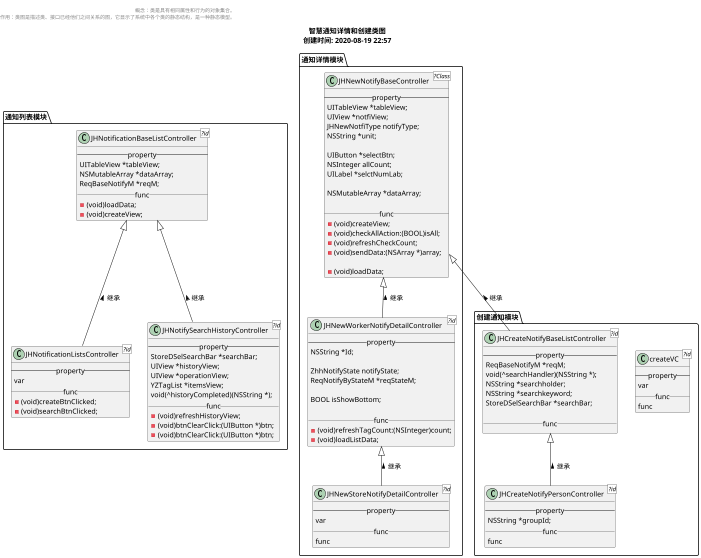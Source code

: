 @startuml
scale 0.5
page 1x1
title
        智慧通知详情和创建类图
        创建时间: 2020-08-19 22:57
        endtitle
        left header

                概念：类是具有相同属性和行为的对象集合。
                作用：类图是描述类、接口已经他们之间关系的图，它显示了系统中各个类的静态结构，是一种静态模型。
        endheader

        'type:package，node，folder，frame，cloud，database
        folder "通知列表模块" as list{
                class "JHNotificationBaseListController" as listbase <?id> {
                        -- property --
                        UITableView *tableView;
                        NSMutableArray *dataArray;
                        ReqBaseNotifyM *reqM;
                        __func__
                        -(void)loadData;
                        -(void)createView;
                }
                class "JHNotificationListsController" as list <?id> {
                        -- property --
                        var
                        __func__
                        -(void)createBtnClicked;
                        -(void)searchBtnClicked;
                }

                class "JHNotifySearchHistoryController" as history <?id> {
                        -- property --
                        StoreDSelSearchBar *searchBar;
                        UIView *historyView;
                        UIView *operationView;
                        YZTagList *itemsView;
                        void(^historyCompleted)(NSString *);
                        __func__
                        -(void)refreshHistoryView;
                        - (void)btnClearClick:(UIButton *)btn;
                        - (void)btnClearClick:(UIButton *)btn;
                }

                listbase <|-- list:继承 <
                listbase <|-- history:继承 <

        }
        folder "通知详情模块" as detail{
                class "JHNewNotifyBaseController" as detailbase <?Class> {
                        -- property --
                        UITableView *tableView;
                        UIView *notfiView;
                        JHNewNotfiType notifyType;
                        NSString *unit;

                        UIButton *selectBtn;
                        NSInteger allCount;
                        UILabel *selctNumLab;

                        NSMutableArray *dataArray;

                        __func__
                        -(void)createView;
                        -(void)checkAllAction:(BOOL)isAll;
                        -(void)refreshCheckCount;
                        -(void)sendData:(NSArray *)array;

                        -(void)loadData;
                }

                class "JHNewWorkerNotifyDetailController" as persondetail <?id> {
                        -- property --
                        NSString *Id;

                        ZhhNotifyState notifyState;
                        ReqNotifyByStateM *reqStateM;

                        BOOL isShowBottom;

                        __func__
                        -(void)refreshTagCount:(NSInteger)count;
                        -(void)loadListData;
                }
                class "JHNewStoreNotifyDetailController" as storedetail <?id> {
                        -- property --
                        var
                        __func__
                        func
                }
                detailbase <|-- persondetail:继承 <
                persondetail <|-- storedetail:继承 <
        }

        'type:package，node，folder，frame，cloud，database
        folder "创建通知模块" as createNotify{
                class "createVC" as create <?id> {
                        -- property --
                        var
                        __func__
                        func
                }
                class "JHCreateNotifyBaseListController" as selectbase <?id> {
                        -- property --
                        ReqBaseNotifyM *reqM;
                        void(^searchHandler)(NSString *);
                        NSString *searchholder;
                        NSString *searchkeyword;
                        StoreDSelSearchBar *searchBar;

                        __func__
                }
                class "JHCreateNotifyPersonController" as selectperson <?id> {
                        -- property --
                        NSString *groupId;
                        __func__
                        func
                }
                detailbase <|-- selectbase:继承 <
                selectbase <|-- selectperson:继承 <
        }

        @enduml
